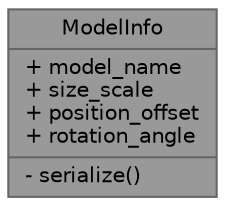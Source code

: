 digraph "ModelInfo"
{
 // LATEX_PDF_SIZE
  bgcolor="transparent";
  edge [fontname=Helvetica,fontsize=10,labelfontname=Helvetica,labelfontsize=10];
  node [fontname=Helvetica,fontsize=10,shape=box,height=0.2,width=0.4];
  Node1 [shape=record,label="{ModelInfo\n|+ model_name\l+ size_scale\l+ position_offset\l+ rotation_angle\l|- serialize()\l}",height=0.2,width=0.4,color="gray40", fillcolor="grey60", style="filled", fontcolor="black",tooltip=" "];
}
